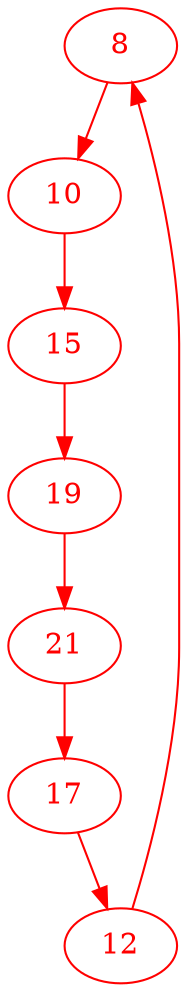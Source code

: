 digraph g{
node [color = red, fontcolor=red]; 8 10 12 15 17 19 21 ;
8 -> 10 [color=red] ;
10 -> 15 [color=red] ;
12 -> 8 [color=red] ;
15 -> 19 [color=red] ;
17 -> 12 [color=red] ;
19 -> 21 [color=red] ;
21 -> 17 [color=red] ;
}